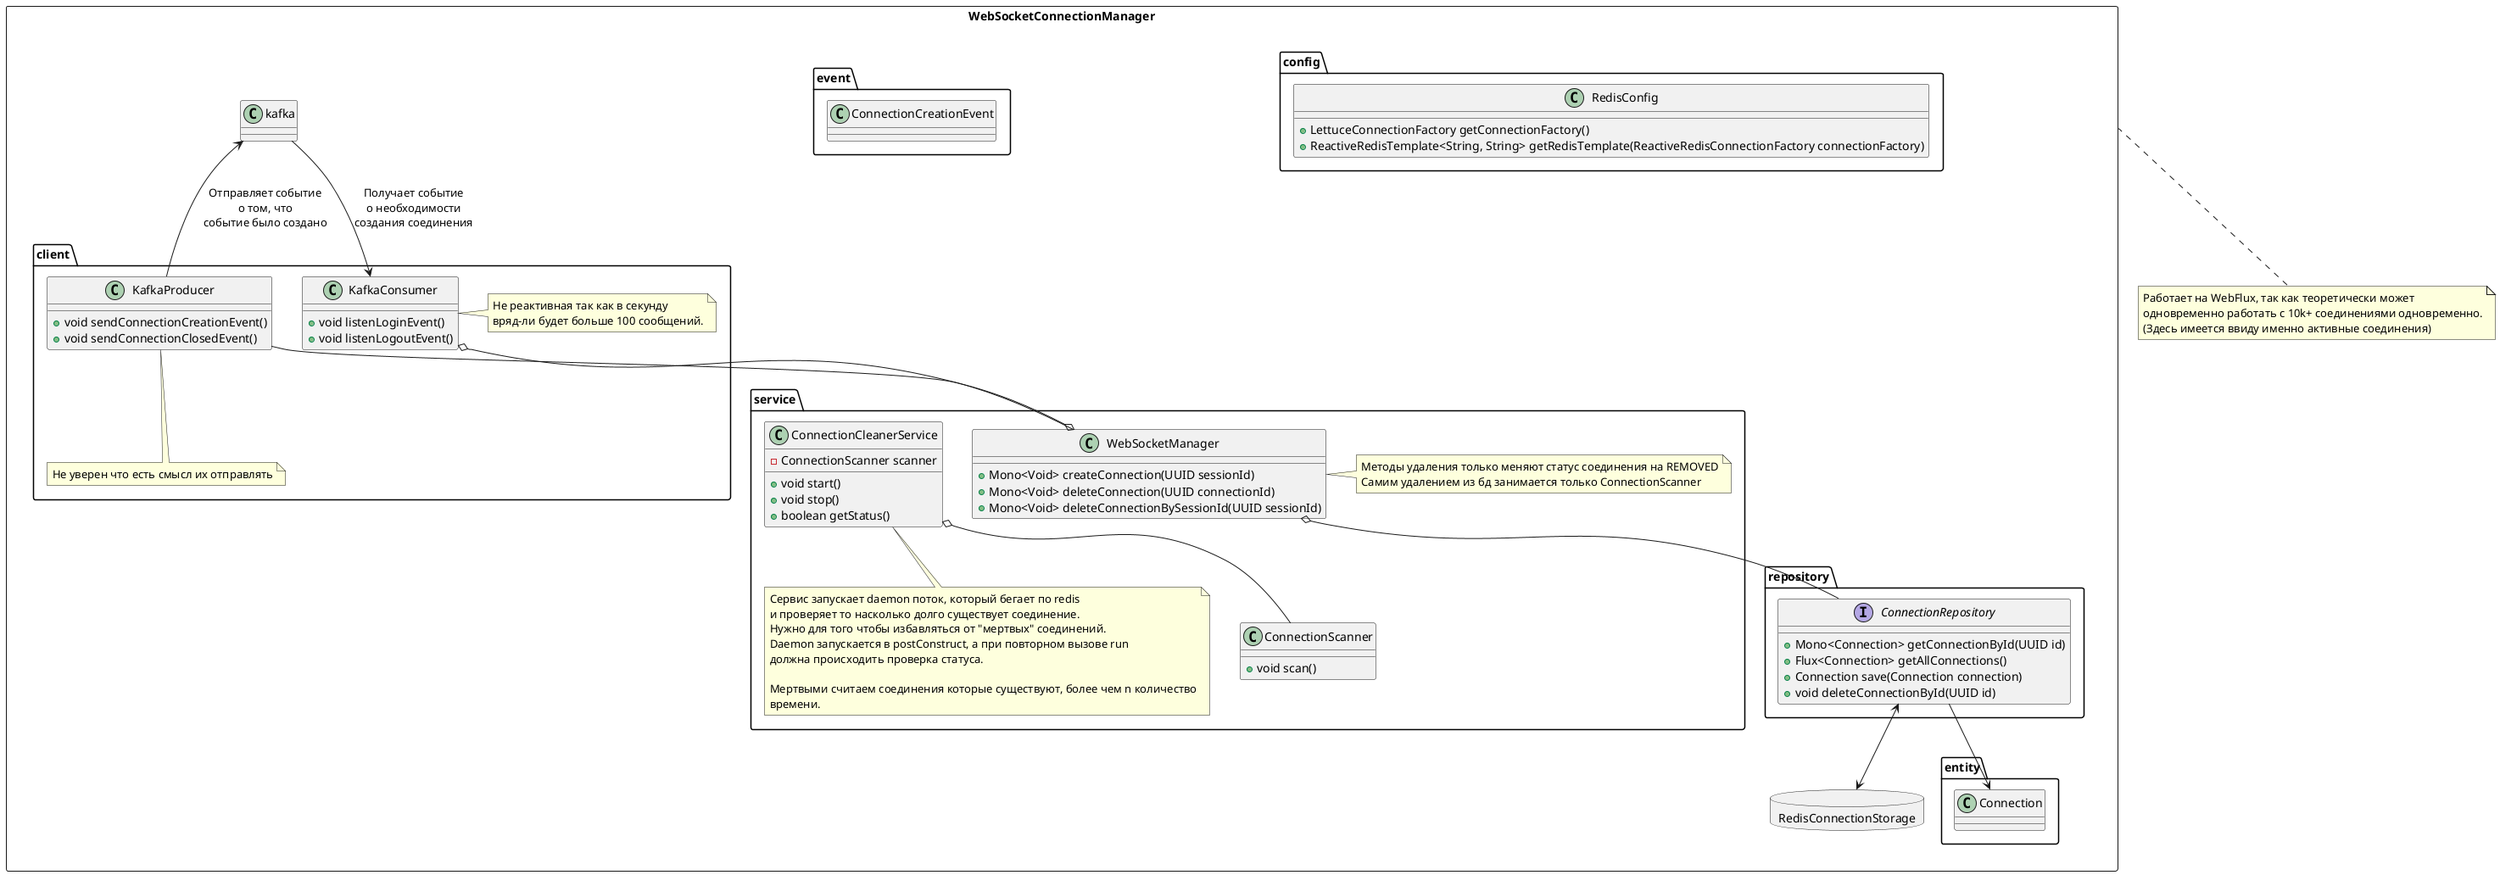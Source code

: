 @startuml
rectangle "WebSocketConnectionManager" as sock {
    database RedisConnectionStorage as rcs {
    }

    package client {
        class KafkaConsumer {
            + void listenLoginEvent()
            + void listenLogoutEvent()
        }

        note right of KafkaConsumer
            Не реактивная так как в секунду
            вряд-ли будет больше 100 сообщений.
        end note

        class KafkaProducer {
            + void sendConnectionCreationEvent()
            + void sendConnectionClosedEvent()
        }

        note bottom of KafkaProducer
            Не уверен что есть смысл их отправлять
        end note
    }

    package config {
        class RedisConfig {
            + LettuceConnectionFactory getConnectionFactory()
            + ReactiveRedisTemplate<String, String> getRedisTemplate(ReactiveRedisConnectionFactory connectionFactory)
        }
    }

    package event {
        class ConnectionCreationEvent
    }

    package service {
        class WebSocketManager {
            + Mono<Void> createConnection(UUID sessionId)
            + Mono<Void> deleteConnection(UUID connectionId)
            + Mono<Void> deleteConnectionBySessionId(UUID sessionId)
        }

        class ConnectionCleanerService {
            - ConnectionScanner scanner
            + void start()
            + void stop()
            + boolean getStatus()
        }

        class ConnectionScanner {
            + void scan()
        }

        note bottom of ConnectionCleanerService
            Сервис запускает daemon поток, который бегает по redis
            и проверяет то насколько долго существует соединение.
            Нужно для того чтобы избавляться от "мертвых" соединений.
            Daemon запускается в postConstruct, а при повторном вызове run
            должна происходить проверка статуса.

            Мертвыми считаем соединения которые существуют, более чем n количество
            времени.
        end note

        note right of WebSocketManager
            Методы удаления только меняют статус соединения на REMOVED
            Самим удалением из бд занимается только ConnectionScanner
        end note
    }

    package repository {
        interface ConnectionRepository {
            + Mono<Connection> getConnectionById(UUID id)
            + Flux<Connection> getAllConnections()
            + Connection save(Connection connection)
            + void deleteConnectionById(UUID id)
        }
    }

    package entity {
        class Connection {
        }
    }

    kafka --> KafkaConsumer : Получает событие\nо необходимости\nсоздания соединения
    KafkaProducer --> kafka : Отправляет событие\nо том, что\nсобытие было создано

    KafkaConsumer o-- WebSocketManager

    WebSocketManager o-- KafkaProducer
    WebSocketManager o-- ConnectionRepository

    ConnectionCleanerService o-- ConnectionScanner

    ConnectionRepository <--> rcs
    ConnectionRepository --> Connection
}

note bottom of sock
    Работает на WebFlux, так как теоретически может
    одновременно работать с 10k+ соединениями одновременно.
    (Здесь имеется ввиду именно активные соединения)
end note
@enduml